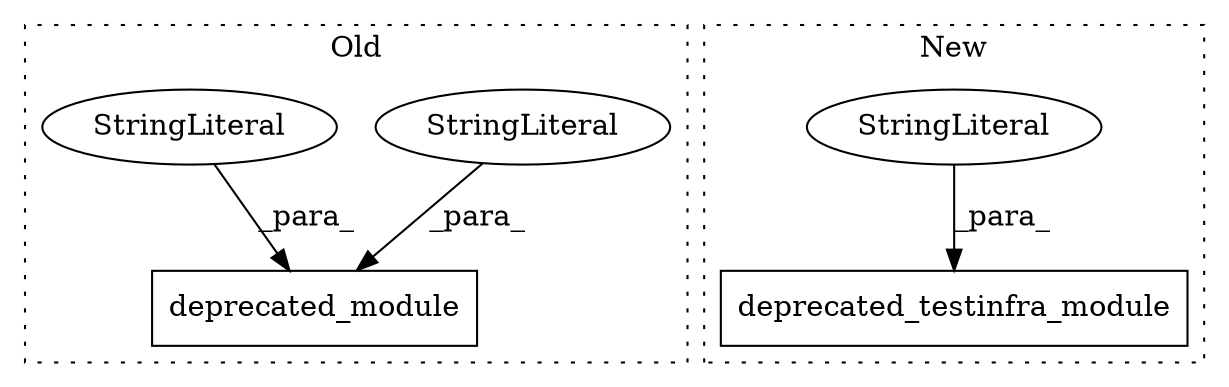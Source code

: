 digraph G {
subgraph cluster0 {
1 [label="deprecated_module" a="32" s="345,422" l="18,1" shape="box"];
3 [label="StringLiteral" a="45" s="377" l="45" shape="ellipse"];
4 [label="StringLiteral" a="45" s="363" l="13" shape="ellipse"];
label = "Old";
style="dotted";
}
subgraph cluster1 {
2 [label="deprecated_testinfra_module" a="32" s="365,422" l="28,1" shape="box"];
5 [label="StringLiteral" a="45" s="393" l="29" shape="ellipse"];
label = "New";
style="dotted";
}
3 -> 1 [label="_para_"];
4 -> 1 [label="_para_"];
5 -> 2 [label="_para_"];
}